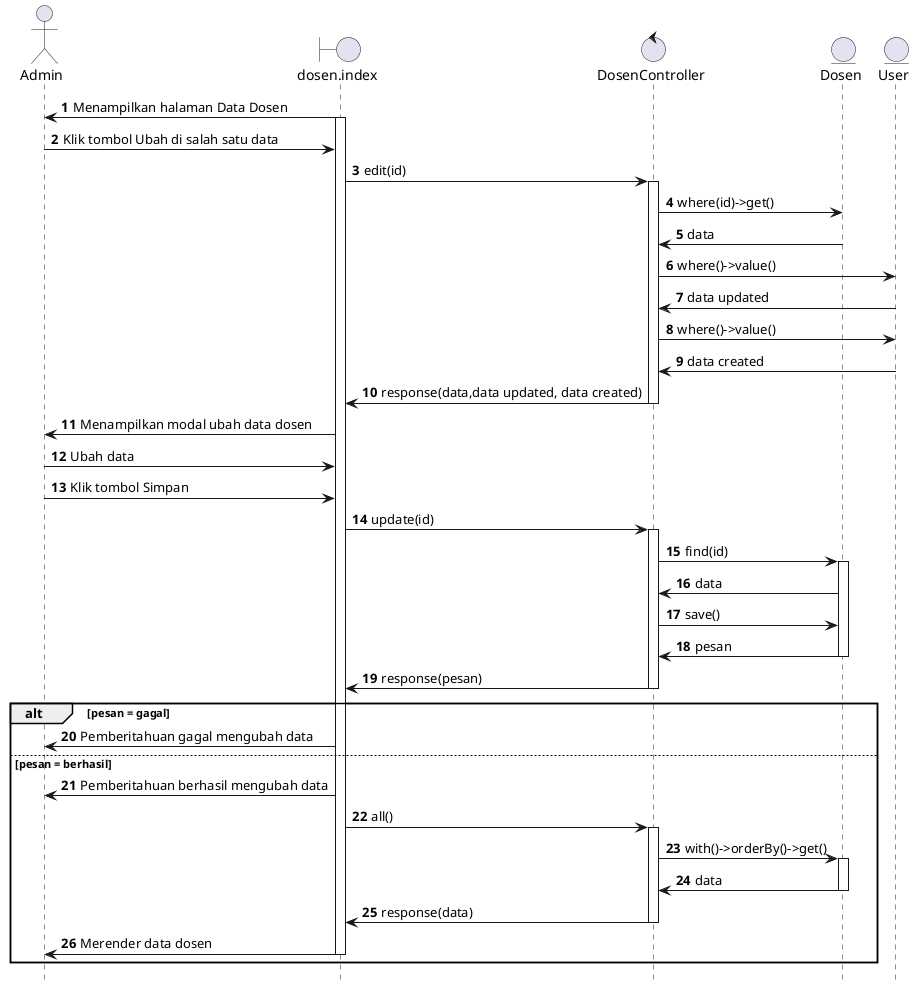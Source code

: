 @startuml sequence_diagram
hide footbox
autonumber

actor Admin
boundary dosen.index
control DosenController
entity Dosen
entity User

dosen.index -> Admin : Menampilkan halaman Data Dosen

activate dosen.index

Admin -> dosen.index : Klik tombol Ubah di salah satu data

dosen.index -> DosenController : edit(id)

activate DosenController

DosenController -> Dosen : where(id)->get()

Dosen -> DosenController : data

DosenController -> User : where()->value()

User -> DosenController : data updated

DosenController -> User : where()->value()

User -> DosenController : data created

DosenController -> dosen.index : response(data,data updated, data created)

deactivate DosenController

dosen.index -> Admin : Menampilkan modal ubah data dosen

Admin -> dosen.index : Ubah data

Admin -> dosen.index : Klik tombol Simpan

dosen.index -> DosenController : update(id)

activate DosenController

DosenController -> Dosen : find(id)

activate Dosen

Dosen -> DosenController : data

DosenController -> Dosen : save()

Dosen -> DosenController : pesan

deactivate Dosen

DosenController -> dosen.index : response(pesan)

deactivate DosenController

alt pesan = gagal

dosen.index -> Admin : Pemberitahuan gagal mengubah data

else pesan = berhasil

dosen.index -> Admin : Pemberitahuan berhasil mengubah data

dosen.index -> DosenController  : all()

activate DosenController

DosenController -> Dosen : with()->orderBy()->get()

activate Dosen

Dosen -> DosenController : data

deactivate Dosen

DosenController -> dosen.index : response(data)

deactivate DosenController

dosen.index -> Admin : Merender data dosen

deactivate dosen.index

deactivate DosenController

end

@enduml
